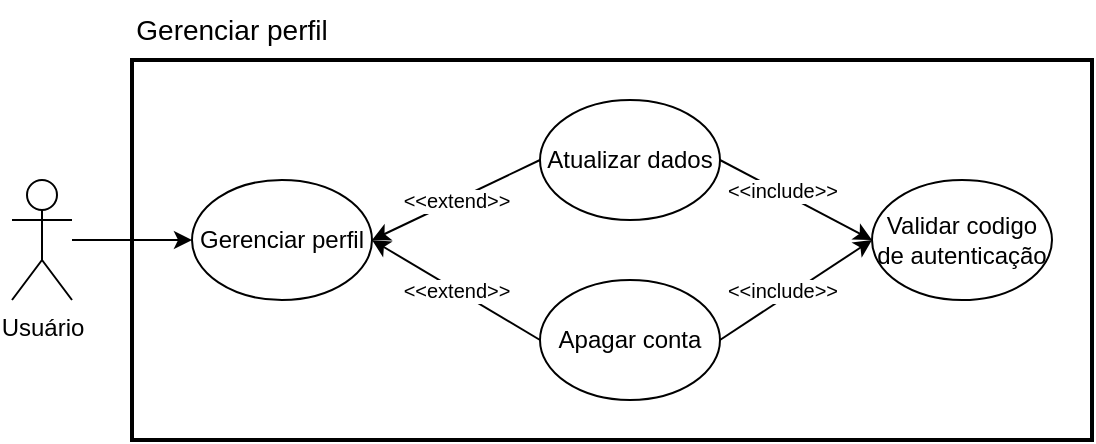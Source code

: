 <mxfile version="25.0.3">
  <diagram name="Página-1" id="xp1NdhAxfCzOXLsoFPIX">
    <mxGraphModel dx="880" dy="468" grid="1" gridSize="10" guides="1" tooltips="1" connect="1" arrows="1" fold="1" page="1" pageScale="1" pageWidth="827" pageHeight="1169" math="0" shadow="0">
      <root>
        <mxCell id="0" />
        <mxCell id="1" parent="0" />
        <mxCell id="B3HZAKBz1KBn_Y8Qftuy-15" style="edgeStyle=orthogonalEdgeStyle;rounded=0;orthogonalLoop=1;jettySize=auto;html=1;entryX=0;entryY=0.5;entryDx=0;entryDy=0;" parent="1" source="B3HZAKBz1KBn_Y8Qftuy-1" target="B3HZAKBz1KBn_Y8Qftuy-2" edge="1">
          <mxGeometry relative="1" as="geometry" />
        </mxCell>
        <mxCell id="B3HZAKBz1KBn_Y8Qftuy-1" value="Usuário" style="shape=umlActor;verticalLabelPosition=bottom;verticalAlign=top;html=1;outlineConnect=0;" parent="1" vertex="1">
          <mxGeometry x="60" y="230" width="30" height="60" as="geometry" />
        </mxCell>
        <mxCell id="B3HZAKBz1KBn_Y8Qftuy-2" value="Gerenciar perfil" style="ellipse;whiteSpace=wrap;html=1;" parent="1" vertex="1">
          <mxGeometry x="150" y="230" width="90" height="60" as="geometry" />
        </mxCell>
        <mxCell id="B3HZAKBz1KBn_Y8Qftuy-5" style="rounded=0;orthogonalLoop=1;jettySize=auto;html=1;exitX=0;exitY=0.5;exitDx=0;exitDy=0;entryX=1;entryY=0.5;entryDx=0;entryDy=0;" parent="1" source="B3HZAKBz1KBn_Y8Qftuy-3" target="B3HZAKBz1KBn_Y8Qftuy-2" edge="1">
          <mxGeometry relative="1" as="geometry" />
        </mxCell>
        <mxCell id="B3HZAKBz1KBn_Y8Qftuy-7" value="&amp;lt;&amp;lt;extend&amp;gt;&amp;gt;" style="edgeLabel;html=1;align=center;verticalAlign=middle;resizable=0;points=[];fontSize=10;labelPosition=center;verticalLabelPosition=middle;" parent="B3HZAKBz1KBn_Y8Qftuy-5" vertex="1" connectable="0">
          <mxGeometry relative="1" as="geometry">
            <mxPoint as="offset" />
          </mxGeometry>
        </mxCell>
        <mxCell id="B3HZAKBz1KBn_Y8Qftuy-10" style="rounded=0;orthogonalLoop=1;jettySize=auto;html=1;exitX=1;exitY=0.5;exitDx=0;exitDy=0;entryX=0;entryY=0.5;entryDx=0;entryDy=0;" parent="1" source="B3HZAKBz1KBn_Y8Qftuy-3" target="B3HZAKBz1KBn_Y8Qftuy-9" edge="1">
          <mxGeometry relative="1" as="geometry" />
        </mxCell>
        <mxCell id="B3HZAKBz1KBn_Y8Qftuy-11" value="&amp;lt;&amp;lt;include&amp;gt;&amp;gt;" style="edgeLabel;html=1;align=center;verticalAlign=middle;resizable=0;points=[];fontSize=10;" parent="B3HZAKBz1KBn_Y8Qftuy-10" vertex="1" connectable="0">
          <mxGeometry relative="1" as="geometry">
            <mxPoint x="-7" y="-5" as="offset" />
          </mxGeometry>
        </mxCell>
        <mxCell id="B3HZAKBz1KBn_Y8Qftuy-3" value="Atualizar dados" style="ellipse;whiteSpace=wrap;html=1;" parent="1" vertex="1">
          <mxGeometry x="324" y="190" width="90" height="60" as="geometry" />
        </mxCell>
        <mxCell id="B3HZAKBz1KBn_Y8Qftuy-6" style="rounded=0;orthogonalLoop=1;jettySize=auto;html=1;exitX=0;exitY=0.5;exitDx=0;exitDy=0;" parent="1" source="B3HZAKBz1KBn_Y8Qftuy-4" edge="1">
          <mxGeometry relative="1" as="geometry">
            <mxPoint x="240" y="260" as="targetPoint" />
          </mxGeometry>
        </mxCell>
        <mxCell id="B3HZAKBz1KBn_Y8Qftuy-8" value="&amp;lt;&amp;lt;extend&amp;gt;&amp;gt;" style="edgeLabel;html=1;align=center;verticalAlign=middle;resizable=0;points=[];fontSize=10;" parent="B3HZAKBz1KBn_Y8Qftuy-6" vertex="1" connectable="0">
          <mxGeometry relative="1" as="geometry">
            <mxPoint as="offset" />
          </mxGeometry>
        </mxCell>
        <mxCell id="B3HZAKBz1KBn_Y8Qftuy-13" style="rounded=0;orthogonalLoop=1;jettySize=auto;html=1;exitX=1;exitY=0.5;exitDx=0;exitDy=0;entryX=0;entryY=0.5;entryDx=0;entryDy=0;" parent="1" source="B3HZAKBz1KBn_Y8Qftuy-4" target="B3HZAKBz1KBn_Y8Qftuy-9" edge="1">
          <mxGeometry relative="1" as="geometry">
            <mxPoint x="500" y="280" as="targetPoint" />
          </mxGeometry>
        </mxCell>
        <mxCell id="B3HZAKBz1KBn_Y8Qftuy-14" value="&amp;lt;&amp;lt;include&amp;gt;&amp;gt;" style="edgeLabel;html=1;align=center;verticalAlign=middle;resizable=0;points=[];fontSize=10;" parent="B3HZAKBz1KBn_Y8Qftuy-13" vertex="1" connectable="0">
          <mxGeometry relative="1" as="geometry">
            <mxPoint x="-7" as="offset" />
          </mxGeometry>
        </mxCell>
        <mxCell id="B3HZAKBz1KBn_Y8Qftuy-4" value="Apagar conta" style="ellipse;whiteSpace=wrap;html=1;" parent="1" vertex="1">
          <mxGeometry x="324" y="280" width="90" height="60" as="geometry" />
        </mxCell>
        <mxCell id="B3HZAKBz1KBn_Y8Qftuy-9" value="Validar codigo de autenticação" style="ellipse;whiteSpace=wrap;html=1;" parent="1" vertex="1">
          <mxGeometry x="490" y="230" width="90" height="60" as="geometry" />
        </mxCell>
        <mxCell id="ckIcijVJLaYb-TTIUMSv-1" value="Gerenciar perfil" style="text;html=1;align=center;verticalAlign=middle;whiteSpace=wrap;rounded=0;fontSize=14;" vertex="1" parent="1">
          <mxGeometry x="120" y="140" width="100" height="30" as="geometry" />
        </mxCell>
        <mxCell id="ckIcijVJLaYb-TTIUMSv-2" value="" style="rounded=0;whiteSpace=wrap;html=1;fillColor=none;strokeWidth=2;" vertex="1" parent="1">
          <mxGeometry x="120" y="170" width="480" height="190" as="geometry" />
        </mxCell>
      </root>
    </mxGraphModel>
  </diagram>
</mxfile>
